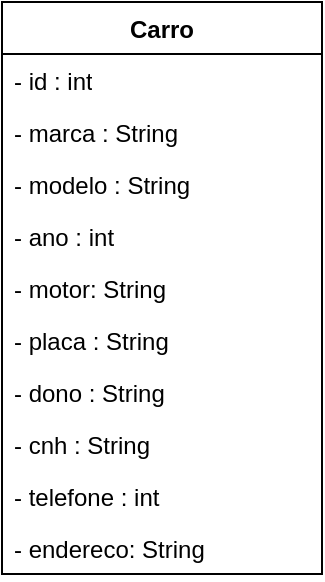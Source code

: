 <mxfile version="24.4.8" type="device">
  <diagram name="Página-1" id="s2-7LFVaDj16KaMW_wbb">
    <mxGraphModel dx="863" dy="505" grid="1" gridSize="10" guides="1" tooltips="1" connect="1" arrows="1" fold="1" page="1" pageScale="1" pageWidth="827" pageHeight="1169" math="0" shadow="0">
      <root>
        <mxCell id="0" />
        <mxCell id="1" parent="0" />
        <mxCell id="V9uYMD3flkjcmaa6wIvo-1" value="Carro" style="swimlane;fontStyle=1;align=center;verticalAlign=top;childLayout=stackLayout;horizontal=1;startSize=26;horizontalStack=0;resizeParent=1;resizeParentMax=0;resizeLast=0;collapsible=1;marginBottom=0;whiteSpace=wrap;html=1;" vertex="1" parent="1">
          <mxGeometry x="240" y="150" width="160" height="286" as="geometry" />
        </mxCell>
        <mxCell id="V9uYMD3flkjcmaa6wIvo-2" value="- id : int" style="text;strokeColor=none;fillColor=none;align=left;verticalAlign=top;spacingLeft=4;spacingRight=4;overflow=hidden;rotatable=0;points=[[0,0.5],[1,0.5]];portConstraint=eastwest;whiteSpace=wrap;html=1;" vertex="1" parent="V9uYMD3flkjcmaa6wIvo-1">
          <mxGeometry y="26" width="160" height="26" as="geometry" />
        </mxCell>
        <mxCell id="V9uYMD3flkjcmaa6wIvo-6" value="- marca : String" style="text;strokeColor=none;fillColor=none;align=left;verticalAlign=top;spacingLeft=4;spacingRight=4;overflow=hidden;rotatable=0;points=[[0,0.5],[1,0.5]];portConstraint=eastwest;whiteSpace=wrap;html=1;" vertex="1" parent="V9uYMD3flkjcmaa6wIvo-1">
          <mxGeometry y="52" width="160" height="26" as="geometry" />
        </mxCell>
        <mxCell id="V9uYMD3flkjcmaa6wIvo-5" value="- modelo : String" style="text;strokeColor=none;fillColor=none;align=left;verticalAlign=top;spacingLeft=4;spacingRight=4;overflow=hidden;rotatable=0;points=[[0,0.5],[1,0.5]];portConstraint=eastwest;whiteSpace=wrap;html=1;" vertex="1" parent="V9uYMD3flkjcmaa6wIvo-1">
          <mxGeometry y="78" width="160" height="26" as="geometry" />
        </mxCell>
        <mxCell id="V9uYMD3flkjcmaa6wIvo-13" value="- ano : int" style="text;strokeColor=none;fillColor=none;align=left;verticalAlign=top;spacingLeft=4;spacingRight=4;overflow=hidden;rotatable=0;points=[[0,0.5],[1,0.5]];portConstraint=eastwest;whiteSpace=wrap;html=1;" vertex="1" parent="V9uYMD3flkjcmaa6wIvo-1">
          <mxGeometry y="104" width="160" height="26" as="geometry" />
        </mxCell>
        <mxCell id="V9uYMD3flkjcmaa6wIvo-10" value="- motor: String" style="text;strokeColor=none;fillColor=none;align=left;verticalAlign=top;spacingLeft=4;spacingRight=4;overflow=hidden;rotatable=0;points=[[0,0.5],[1,0.5]];portConstraint=eastwest;whiteSpace=wrap;html=1;" vertex="1" parent="V9uYMD3flkjcmaa6wIvo-1">
          <mxGeometry y="130" width="160" height="26" as="geometry" />
        </mxCell>
        <mxCell id="V9uYMD3flkjcmaa6wIvo-9" value="- placa : String" style="text;strokeColor=none;fillColor=none;align=left;verticalAlign=top;spacingLeft=4;spacingRight=4;overflow=hidden;rotatable=0;points=[[0,0.5],[1,0.5]];portConstraint=eastwest;whiteSpace=wrap;html=1;" vertex="1" parent="V9uYMD3flkjcmaa6wIvo-1">
          <mxGeometry y="156" width="160" height="26" as="geometry" />
        </mxCell>
        <mxCell id="V9uYMD3flkjcmaa6wIvo-12" value="- dono : String" style="text;strokeColor=none;fillColor=none;align=left;verticalAlign=top;spacingLeft=4;spacingRight=4;overflow=hidden;rotatable=0;points=[[0,0.5],[1,0.5]];portConstraint=eastwest;whiteSpace=wrap;html=1;" vertex="1" parent="V9uYMD3flkjcmaa6wIvo-1">
          <mxGeometry y="182" width="160" height="26" as="geometry" />
        </mxCell>
        <mxCell id="V9uYMD3flkjcmaa6wIvo-8" value="- cnh : String" style="text;strokeColor=none;fillColor=none;align=left;verticalAlign=top;spacingLeft=4;spacingRight=4;overflow=hidden;rotatable=0;points=[[0,0.5],[1,0.5]];portConstraint=eastwest;whiteSpace=wrap;html=1;" vertex="1" parent="V9uYMD3flkjcmaa6wIvo-1">
          <mxGeometry y="208" width="160" height="26" as="geometry" />
        </mxCell>
        <mxCell id="V9uYMD3flkjcmaa6wIvo-7" value="- telefone : int" style="text;strokeColor=none;fillColor=none;align=left;verticalAlign=top;spacingLeft=4;spacingRight=4;overflow=hidden;rotatable=0;points=[[0,0.5],[1,0.5]];portConstraint=eastwest;whiteSpace=wrap;html=1;" vertex="1" parent="V9uYMD3flkjcmaa6wIvo-1">
          <mxGeometry y="234" width="160" height="26" as="geometry" />
        </mxCell>
        <mxCell id="V9uYMD3flkjcmaa6wIvo-11" value="- endereco: String" style="text;strokeColor=none;fillColor=none;align=left;verticalAlign=top;spacingLeft=4;spacingRight=4;overflow=hidden;rotatable=0;points=[[0,0.5],[1,0.5]];portConstraint=eastwest;whiteSpace=wrap;html=1;" vertex="1" parent="V9uYMD3flkjcmaa6wIvo-1">
          <mxGeometry y="260" width="160" height="26" as="geometry" />
        </mxCell>
      </root>
    </mxGraphModel>
  </diagram>
</mxfile>
